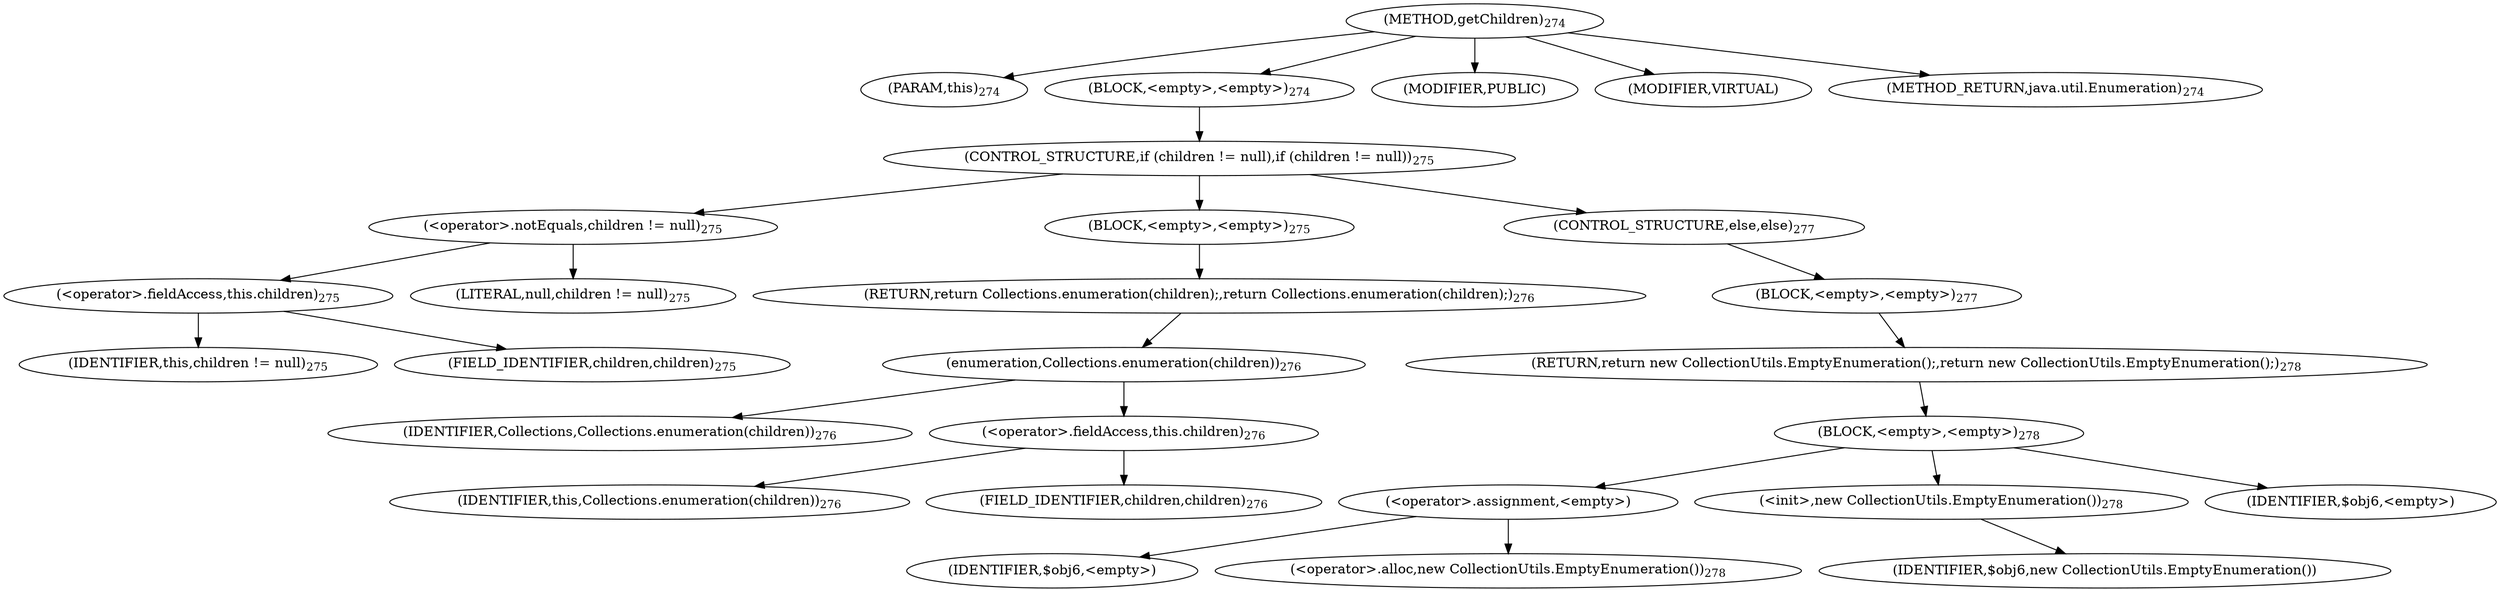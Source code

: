 digraph "getChildren" {  
"392" [label = <(METHOD,getChildren)<SUB>274</SUB>> ]
"393" [label = <(PARAM,this)<SUB>274</SUB>> ]
"394" [label = <(BLOCK,&lt;empty&gt;,&lt;empty&gt;)<SUB>274</SUB>> ]
"395" [label = <(CONTROL_STRUCTURE,if (children != null),if (children != null))<SUB>275</SUB>> ]
"396" [label = <(&lt;operator&gt;.notEquals,children != null)<SUB>275</SUB>> ]
"397" [label = <(&lt;operator&gt;.fieldAccess,this.children)<SUB>275</SUB>> ]
"398" [label = <(IDENTIFIER,this,children != null)<SUB>275</SUB>> ]
"399" [label = <(FIELD_IDENTIFIER,children,children)<SUB>275</SUB>> ]
"400" [label = <(LITERAL,null,children != null)<SUB>275</SUB>> ]
"401" [label = <(BLOCK,&lt;empty&gt;,&lt;empty&gt;)<SUB>275</SUB>> ]
"402" [label = <(RETURN,return Collections.enumeration(children);,return Collections.enumeration(children);)<SUB>276</SUB>> ]
"403" [label = <(enumeration,Collections.enumeration(children))<SUB>276</SUB>> ]
"404" [label = <(IDENTIFIER,Collections,Collections.enumeration(children))<SUB>276</SUB>> ]
"405" [label = <(&lt;operator&gt;.fieldAccess,this.children)<SUB>276</SUB>> ]
"406" [label = <(IDENTIFIER,this,Collections.enumeration(children))<SUB>276</SUB>> ]
"407" [label = <(FIELD_IDENTIFIER,children,children)<SUB>276</SUB>> ]
"408" [label = <(CONTROL_STRUCTURE,else,else)<SUB>277</SUB>> ]
"409" [label = <(BLOCK,&lt;empty&gt;,&lt;empty&gt;)<SUB>277</SUB>> ]
"410" [label = <(RETURN,return new CollectionUtils.EmptyEnumeration();,return new CollectionUtils.EmptyEnumeration();)<SUB>278</SUB>> ]
"411" [label = <(BLOCK,&lt;empty&gt;,&lt;empty&gt;)<SUB>278</SUB>> ]
"412" [label = <(&lt;operator&gt;.assignment,&lt;empty&gt;)> ]
"413" [label = <(IDENTIFIER,$obj6,&lt;empty&gt;)> ]
"414" [label = <(&lt;operator&gt;.alloc,new CollectionUtils.EmptyEnumeration())<SUB>278</SUB>> ]
"415" [label = <(&lt;init&gt;,new CollectionUtils.EmptyEnumeration())<SUB>278</SUB>> ]
"416" [label = <(IDENTIFIER,$obj6,new CollectionUtils.EmptyEnumeration())> ]
"417" [label = <(IDENTIFIER,$obj6,&lt;empty&gt;)> ]
"418" [label = <(MODIFIER,PUBLIC)> ]
"419" [label = <(MODIFIER,VIRTUAL)> ]
"420" [label = <(METHOD_RETURN,java.util.Enumeration)<SUB>274</SUB>> ]
  "392" -> "393" 
  "392" -> "394" 
  "392" -> "418" 
  "392" -> "419" 
  "392" -> "420" 
  "394" -> "395" 
  "395" -> "396" 
  "395" -> "401" 
  "395" -> "408" 
  "396" -> "397" 
  "396" -> "400" 
  "397" -> "398" 
  "397" -> "399" 
  "401" -> "402" 
  "402" -> "403" 
  "403" -> "404" 
  "403" -> "405" 
  "405" -> "406" 
  "405" -> "407" 
  "408" -> "409" 
  "409" -> "410" 
  "410" -> "411" 
  "411" -> "412" 
  "411" -> "415" 
  "411" -> "417" 
  "412" -> "413" 
  "412" -> "414" 
  "415" -> "416" 
}
